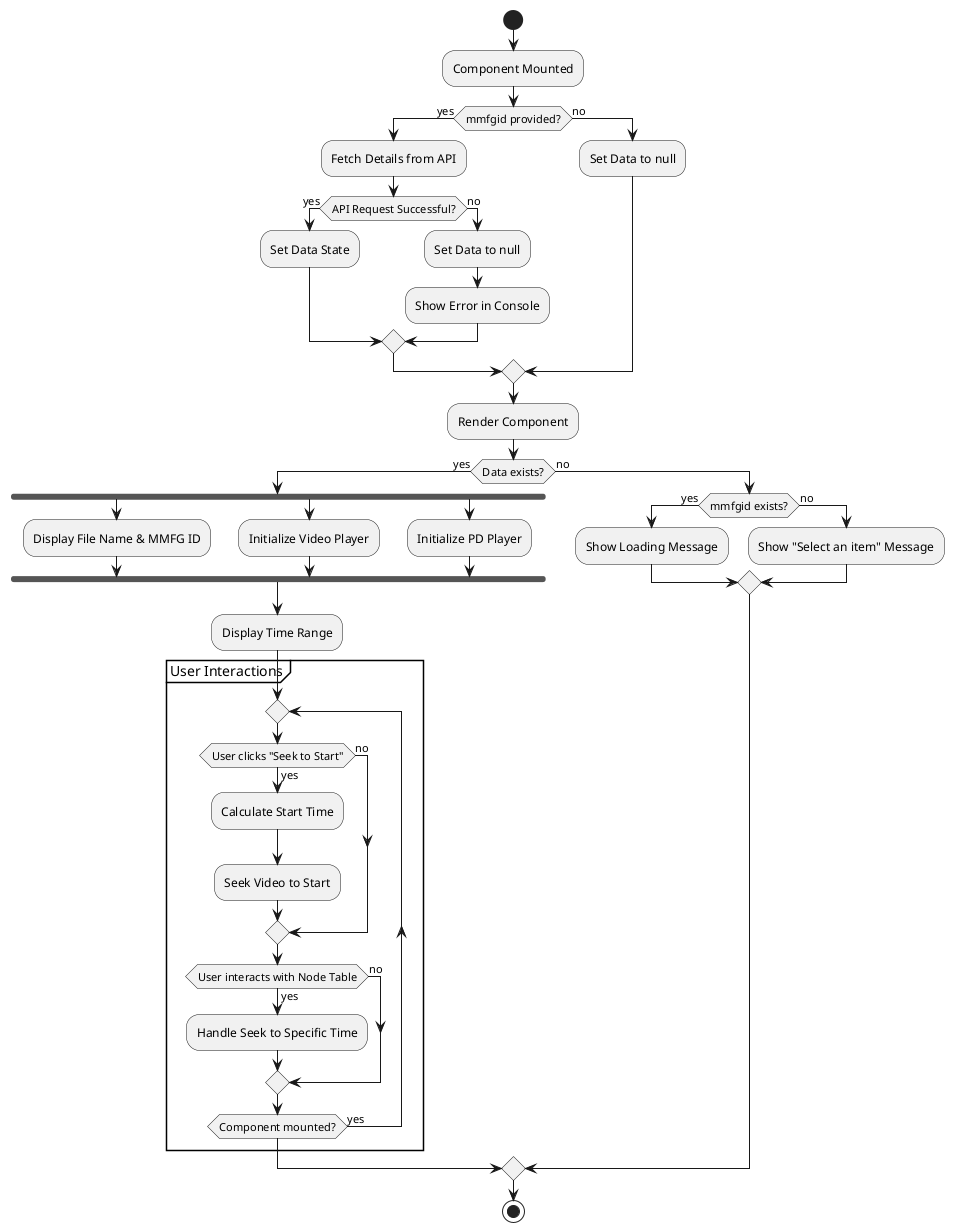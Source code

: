 @startuml Details Component Flow

start

:Component Mounted;

if (mmfgid provided?) then (yes)
  :Fetch Details from API;
  if (API Request Successful?) then (yes)
    :Set Data State;
  else (no)
    :Set Data to null;
    :Show Error in Console;
  endif
else (no)
  :Set Data to null;
endif

:Render Component;

if (Data exists?) then (yes)
  fork
    :Display File Name & MMFG ID;
  fork again
    :Initialize Video Player;
  fork again
    :Initialize PD Player;
  end fork
  
  :Display Time Range;
  
  partition "User Interactions" {
    repeat
      if (User clicks "Seek to Start") then (yes)
        :Calculate Start Time;
        :Seek Video to Start;
      else (no)
      endif
      
      if (User interacts with Node Table) then (yes)
        :Handle Seek to Specific Time;
      else (no)
      endif
    repeat while (Component mounted?) is (yes)
  }
else (no)
  if (mmfgid exists?) then (yes)
    :Show Loading Message;
  else (no)
    :Show "Select an item" Message;
  endif
endif

stop

@enduml
